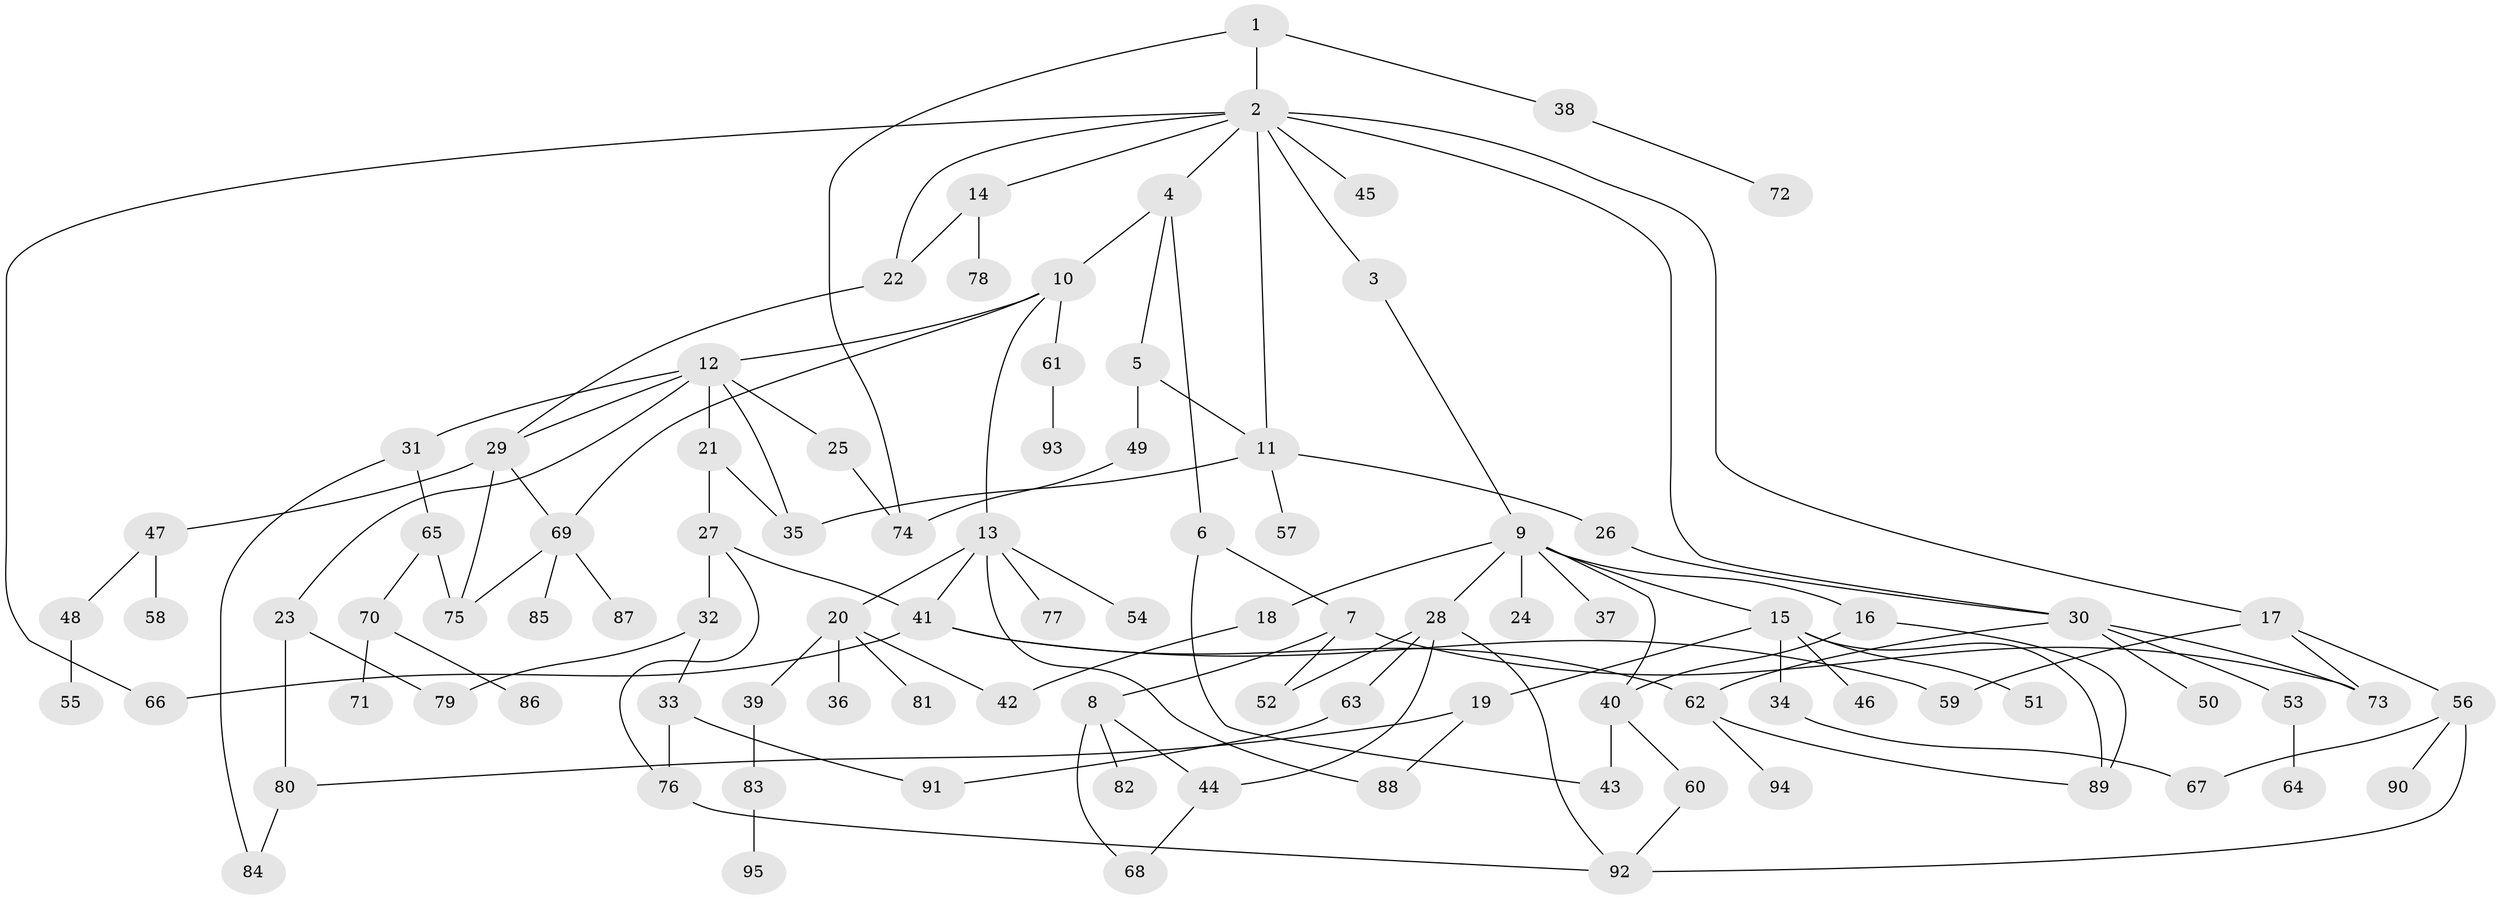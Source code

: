 // coarse degree distribution, {10: 0.01694915254237288, 2: 0.1694915254237288, 5: 0.15254237288135594, 3: 0.2033898305084746, 11: 0.01694915254237288, 6: 0.03389830508474576, 8: 0.01694915254237288, 4: 0.05084745762711865, 1: 0.3220338983050847, 7: 0.01694915254237288}
// Generated by graph-tools (version 1.1) at 2025/41/03/06/25 10:41:27]
// undirected, 95 vertices, 129 edges
graph export_dot {
graph [start="1"]
  node [color=gray90,style=filled];
  1;
  2;
  3;
  4;
  5;
  6;
  7;
  8;
  9;
  10;
  11;
  12;
  13;
  14;
  15;
  16;
  17;
  18;
  19;
  20;
  21;
  22;
  23;
  24;
  25;
  26;
  27;
  28;
  29;
  30;
  31;
  32;
  33;
  34;
  35;
  36;
  37;
  38;
  39;
  40;
  41;
  42;
  43;
  44;
  45;
  46;
  47;
  48;
  49;
  50;
  51;
  52;
  53;
  54;
  55;
  56;
  57;
  58;
  59;
  60;
  61;
  62;
  63;
  64;
  65;
  66;
  67;
  68;
  69;
  70;
  71;
  72;
  73;
  74;
  75;
  76;
  77;
  78;
  79;
  80;
  81;
  82;
  83;
  84;
  85;
  86;
  87;
  88;
  89;
  90;
  91;
  92;
  93;
  94;
  95;
  1 -- 2;
  1 -- 38;
  1 -- 74;
  2 -- 3;
  2 -- 4;
  2 -- 14;
  2 -- 17;
  2 -- 45;
  2 -- 66;
  2 -- 30;
  2 -- 11;
  2 -- 22;
  3 -- 9;
  4 -- 5;
  4 -- 6;
  4 -- 10;
  5 -- 11;
  5 -- 49;
  6 -- 7;
  6 -- 43;
  7 -- 8;
  7 -- 52;
  7 -- 73;
  8 -- 68;
  8 -- 82;
  8 -- 44;
  9 -- 15;
  9 -- 16;
  9 -- 18;
  9 -- 24;
  9 -- 28;
  9 -- 37;
  9 -- 40;
  10 -- 12;
  10 -- 13;
  10 -- 61;
  10 -- 69;
  11 -- 26;
  11 -- 35;
  11 -- 57;
  12 -- 21;
  12 -- 23;
  12 -- 25;
  12 -- 29;
  12 -- 31;
  12 -- 35;
  13 -- 20;
  13 -- 41;
  13 -- 54;
  13 -- 77;
  13 -- 88;
  14 -- 22;
  14 -- 78;
  15 -- 19;
  15 -- 34;
  15 -- 46;
  15 -- 51;
  15 -- 89;
  16 -- 40;
  16 -- 89;
  17 -- 56;
  17 -- 73;
  17 -- 59;
  18 -- 42;
  19 -- 80;
  19 -- 88;
  20 -- 36;
  20 -- 39;
  20 -- 81;
  20 -- 42;
  21 -- 27;
  21 -- 35;
  22 -- 29;
  23 -- 80;
  23 -- 79;
  25 -- 74;
  26 -- 30;
  27 -- 32;
  27 -- 41;
  27 -- 76;
  28 -- 44;
  28 -- 63;
  28 -- 92;
  28 -- 52;
  29 -- 47;
  29 -- 69;
  29 -- 75;
  30 -- 50;
  30 -- 53;
  30 -- 73;
  30 -- 62;
  31 -- 65;
  31 -- 84;
  32 -- 33;
  32 -- 79;
  33 -- 76;
  33 -- 91;
  34 -- 67;
  38 -- 72;
  39 -- 83;
  40 -- 60;
  40 -- 43;
  41 -- 59;
  41 -- 62;
  41 -- 66;
  44 -- 68;
  47 -- 48;
  47 -- 58;
  48 -- 55;
  49 -- 74;
  53 -- 64;
  56 -- 90;
  56 -- 92;
  56 -- 67;
  60 -- 92;
  61 -- 93;
  62 -- 94;
  62 -- 89;
  63 -- 91;
  65 -- 70;
  65 -- 75;
  69 -- 75;
  69 -- 85;
  69 -- 87;
  70 -- 71;
  70 -- 86;
  76 -- 92;
  80 -- 84;
  83 -- 95;
}
